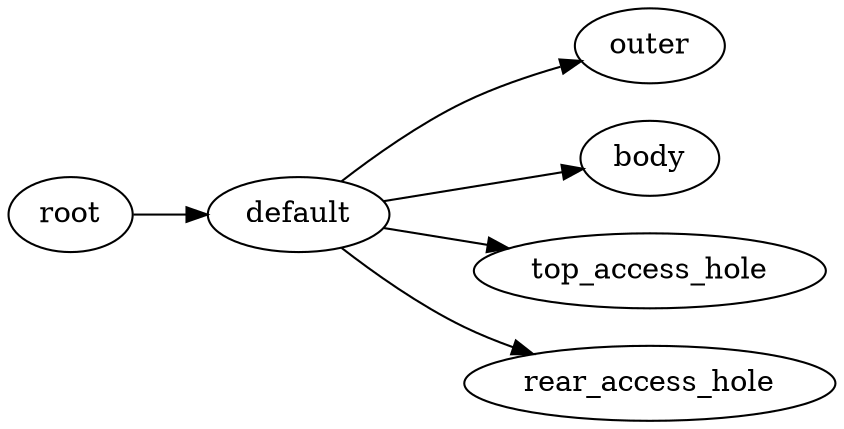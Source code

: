 digraph default {
	graph [rankdir=LR]
	root_1 [label=root href="javascript:s=&quot;\(\)\nNone&quot;; console.log(s); alert(s);"]
	default_2 [label=default href="javascript:s=&quot;\(&#x27;default&#x27;,\)\nDC022A&quot;; console.log(s); alert(s);" tooltip=DC022A]
	outer_3 [label=outer href="javascript:s=&quot;\(&#x27;default&#x27;,\ &#x27;outer&#x27;\)\nCylinder&quot;; console.log(s); alert(s);" tooltip=Cylinder]
	body_4 [label=body href="javascript:s=&quot;\(&#x27;default&#x27;,\ &#x27;body&#x27;\)\nLinearExtrude&quot;; console.log(s); alert(s);" tooltip=LinearExtrude]
	top_access_hole_5 [label=top_access_hole href="javascript:s=&quot;\(&#x27;default&#x27;,\ &#x27;top_access_hole&#x27;\)\nCylinder&quot;; console.log(s); alert(s);" tooltip=Cylinder]
	rear_access_hole_6 [label=rear_access_hole href="javascript:s=&quot;\(&#x27;default&#x27;,\ &#x27;rear_access_hole&#x27;\)\nCylinder&quot;; console.log(s); alert(s);" tooltip=Cylinder]
	root_1 -> default_2
	default_2 -> outer_3
	default_2 -> body_4
	default_2 -> top_access_hole_5
	default_2 -> rear_access_hole_6
}
